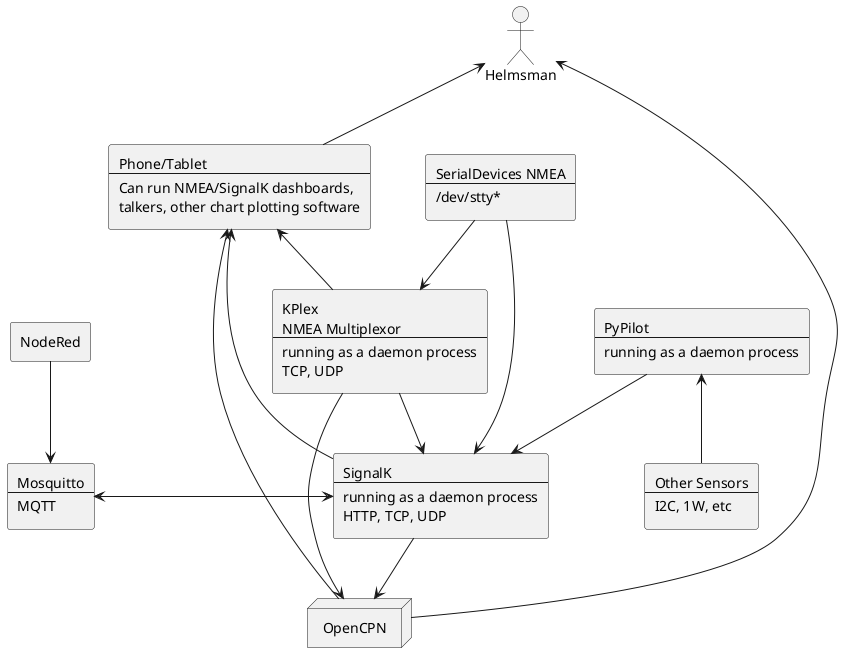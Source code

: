 @startuml
actor Helmsman [
 Helmsman
]
agent MobileDevice [
 Phone/Tablet
 ----
 Can run NMEA/SignalK dashboards,
 talkers, other chart plotting software
]
node OpenCPN [
 OpenCPN
]
rectangle KPlex [
 KPlex
 NMEA Multiplexor
 ----
 running as a daemon process
 TCP, UDP
]
rectangle SignalK [
 SignalK
 ----
 running as a daemon process
 HTTP, TCP, UDP
]
rectangle PyPilot [
 PyPilot
 ----
 running as a daemon process
]
rectangle SerialDevices [
 SerialDevices NMEA
 ----
 /dev/stty*
]
rectangle OtherSensors [
 Other Sensors
 ----
 I2C, 1W, etc
]
rectangle Mosquitto [
 Mosquitto
 ----
 MQTT
]
rectangle NodeRed [
 NodeRed
]
Helmsman <-- OpenCPN
Helmsman <-- MobileDevice
MobileDevice <-- OpenCPN
MobileDevice <-- SignalK
MobileDevice <-- KPlex
KPlex --> OpenCPN
KPlex --> SignalK
PyPilot <-- OtherSensors
SignalK --> OpenCPN
SerialDevices --> SignalK
SerialDevices --> KPlex
PyPilot --> SignalK
Mosquitto <-> SignalK
NodeRed --> Mosquitto
@enduml
